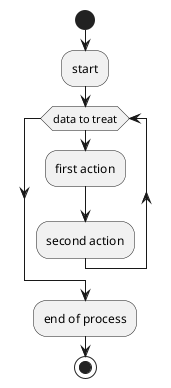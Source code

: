 {
  "sha1": "mmhxm8mlhy8ty1bisu2usaudso84dah",
  "insertion": {
    "when": "2024-06-03T18:59:35.403Z",
    "user": "plantuml@gmail.com"
  }
}
@startuml
start
:start;
while (data to treat)
  :first action;
  :second action;
endwhile
:end of process;
stop
@enduml
